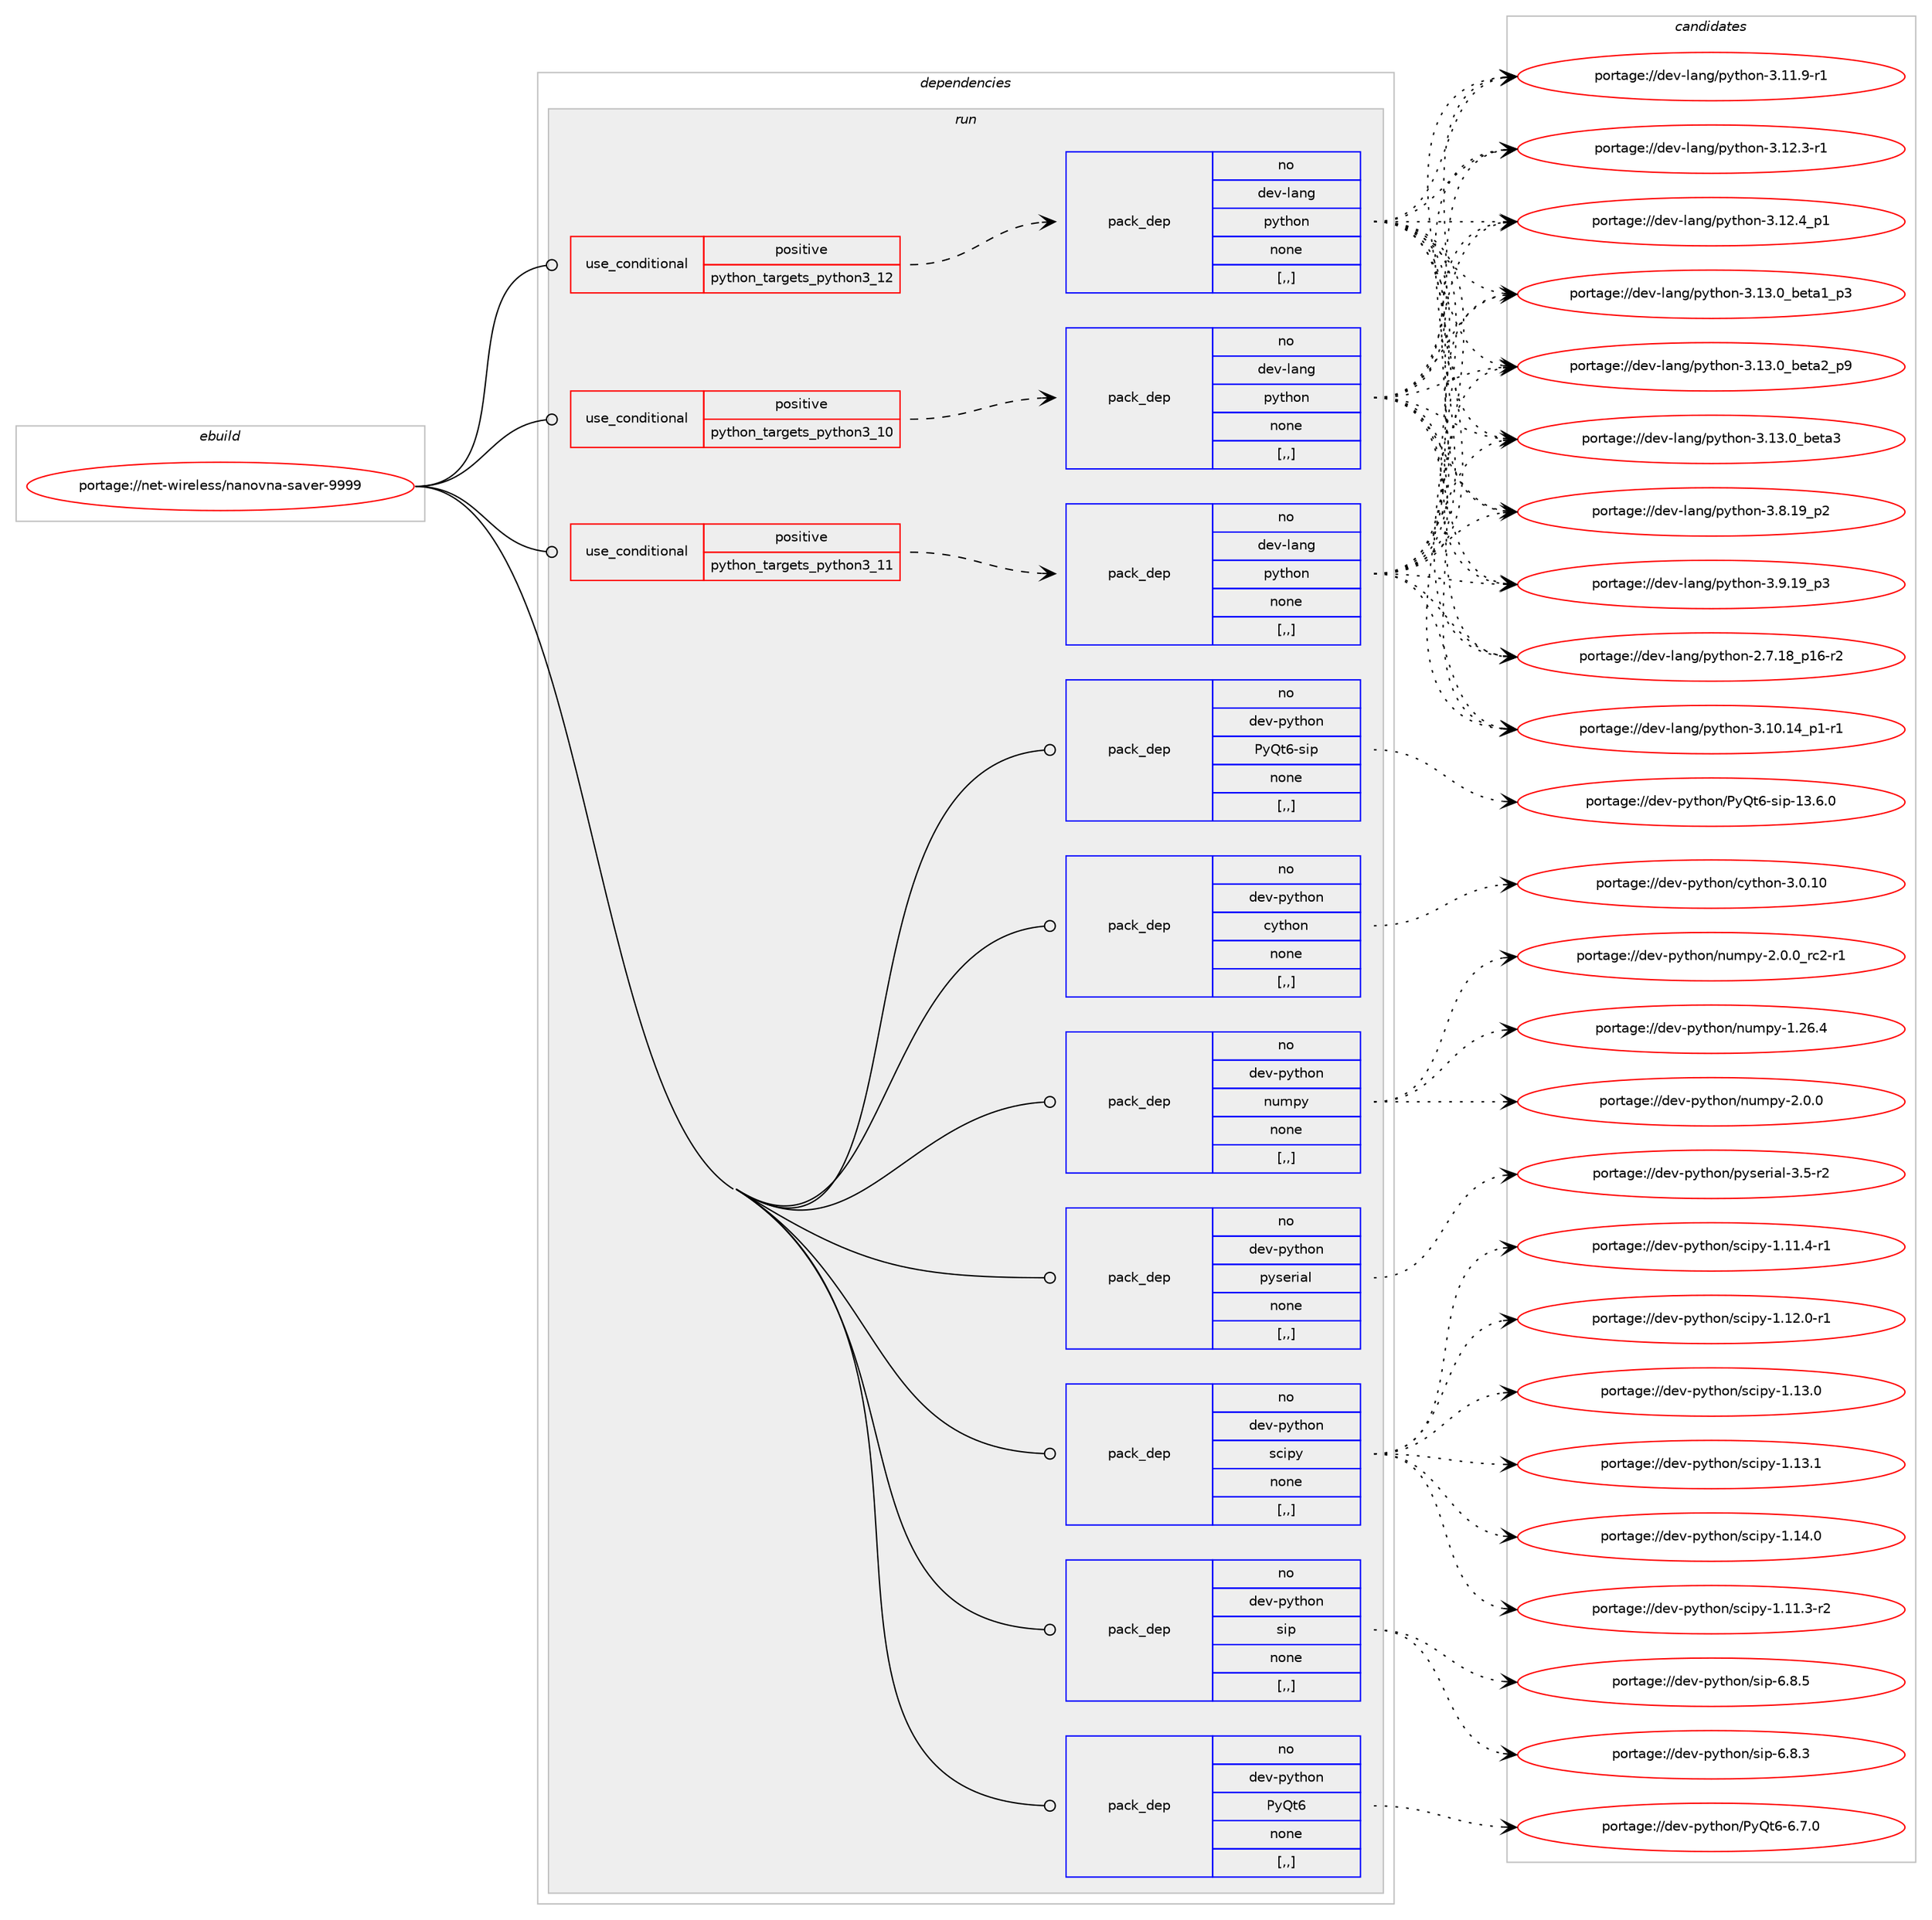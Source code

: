 digraph prolog {

# *************
# Graph options
# *************

newrank=true;
concentrate=true;
compound=true;
graph [rankdir=LR,fontname=Helvetica,fontsize=10,ranksep=1.5];#, ranksep=2.5, nodesep=0.2];
edge  [arrowhead=vee];
node  [fontname=Helvetica,fontsize=10];

# **********
# The ebuild
# **********

subgraph cluster_leftcol {
color=gray;
rank=same;
label=<<i>ebuild</i>>;
id [label="portage://net-wireless/nanovna-saver-9999", color=red, width=4, href="../net-wireless/nanovna-saver-9999.svg"];
}

# ****************
# The dependencies
# ****************

subgraph cluster_midcol {
color=gray;
label=<<i>dependencies</i>>;
subgraph cluster_compile {
fillcolor="#eeeeee";
style=filled;
label=<<i>compile</i>>;
}
subgraph cluster_compileandrun {
fillcolor="#eeeeee";
style=filled;
label=<<i>compile and run</i>>;
}
subgraph cluster_run {
fillcolor="#eeeeee";
style=filled;
label=<<i>run</i>>;
subgraph cond100897 {
dependency381029 [label=<<TABLE BORDER="0" CELLBORDER="1" CELLSPACING="0" CELLPADDING="4"><TR><TD ROWSPAN="3" CELLPADDING="10">use_conditional</TD></TR><TR><TD>positive</TD></TR><TR><TD>python_targets_python3_10</TD></TR></TABLE>>, shape=none, color=red];
subgraph pack277390 {
dependency381030 [label=<<TABLE BORDER="0" CELLBORDER="1" CELLSPACING="0" CELLPADDING="4" WIDTH="220"><TR><TD ROWSPAN="6" CELLPADDING="30">pack_dep</TD></TR><TR><TD WIDTH="110">no</TD></TR><TR><TD>dev-lang</TD></TR><TR><TD>python</TD></TR><TR><TD>none</TD></TR><TR><TD>[,,]</TD></TR></TABLE>>, shape=none, color=blue];
}
dependency381029:e -> dependency381030:w [weight=20,style="dashed",arrowhead="vee"];
}
id:e -> dependency381029:w [weight=20,style="solid",arrowhead="odot"];
subgraph cond100898 {
dependency381031 [label=<<TABLE BORDER="0" CELLBORDER="1" CELLSPACING="0" CELLPADDING="4"><TR><TD ROWSPAN="3" CELLPADDING="10">use_conditional</TD></TR><TR><TD>positive</TD></TR><TR><TD>python_targets_python3_11</TD></TR></TABLE>>, shape=none, color=red];
subgraph pack277391 {
dependency381032 [label=<<TABLE BORDER="0" CELLBORDER="1" CELLSPACING="0" CELLPADDING="4" WIDTH="220"><TR><TD ROWSPAN="6" CELLPADDING="30">pack_dep</TD></TR><TR><TD WIDTH="110">no</TD></TR><TR><TD>dev-lang</TD></TR><TR><TD>python</TD></TR><TR><TD>none</TD></TR><TR><TD>[,,]</TD></TR></TABLE>>, shape=none, color=blue];
}
dependency381031:e -> dependency381032:w [weight=20,style="dashed",arrowhead="vee"];
}
id:e -> dependency381031:w [weight=20,style="solid",arrowhead="odot"];
subgraph cond100899 {
dependency381033 [label=<<TABLE BORDER="0" CELLBORDER="1" CELLSPACING="0" CELLPADDING="4"><TR><TD ROWSPAN="3" CELLPADDING="10">use_conditional</TD></TR><TR><TD>positive</TD></TR><TR><TD>python_targets_python3_12</TD></TR></TABLE>>, shape=none, color=red];
subgraph pack277392 {
dependency381034 [label=<<TABLE BORDER="0" CELLBORDER="1" CELLSPACING="0" CELLPADDING="4" WIDTH="220"><TR><TD ROWSPAN="6" CELLPADDING="30">pack_dep</TD></TR><TR><TD WIDTH="110">no</TD></TR><TR><TD>dev-lang</TD></TR><TR><TD>python</TD></TR><TR><TD>none</TD></TR><TR><TD>[,,]</TD></TR></TABLE>>, shape=none, color=blue];
}
dependency381033:e -> dependency381034:w [weight=20,style="dashed",arrowhead="vee"];
}
id:e -> dependency381033:w [weight=20,style="solid",arrowhead="odot"];
subgraph pack277393 {
dependency381035 [label=<<TABLE BORDER="0" CELLBORDER="1" CELLSPACING="0" CELLPADDING="4" WIDTH="220"><TR><TD ROWSPAN="6" CELLPADDING="30">pack_dep</TD></TR><TR><TD WIDTH="110">no</TD></TR><TR><TD>dev-python</TD></TR><TR><TD>PyQt6</TD></TR><TR><TD>none</TD></TR><TR><TD>[,,]</TD></TR></TABLE>>, shape=none, color=blue];
}
id:e -> dependency381035:w [weight=20,style="solid",arrowhead="odot"];
subgraph pack277394 {
dependency381036 [label=<<TABLE BORDER="0" CELLBORDER="1" CELLSPACING="0" CELLPADDING="4" WIDTH="220"><TR><TD ROWSPAN="6" CELLPADDING="30">pack_dep</TD></TR><TR><TD WIDTH="110">no</TD></TR><TR><TD>dev-python</TD></TR><TR><TD>PyQt6-sip</TD></TR><TR><TD>none</TD></TR><TR><TD>[,,]</TD></TR></TABLE>>, shape=none, color=blue];
}
id:e -> dependency381036:w [weight=20,style="solid",arrowhead="odot"];
subgraph pack277395 {
dependency381037 [label=<<TABLE BORDER="0" CELLBORDER="1" CELLSPACING="0" CELLPADDING="4" WIDTH="220"><TR><TD ROWSPAN="6" CELLPADDING="30">pack_dep</TD></TR><TR><TD WIDTH="110">no</TD></TR><TR><TD>dev-python</TD></TR><TR><TD>cython</TD></TR><TR><TD>none</TD></TR><TR><TD>[,,]</TD></TR></TABLE>>, shape=none, color=blue];
}
id:e -> dependency381037:w [weight=20,style="solid",arrowhead="odot"];
subgraph pack277396 {
dependency381038 [label=<<TABLE BORDER="0" CELLBORDER="1" CELLSPACING="0" CELLPADDING="4" WIDTH="220"><TR><TD ROWSPAN="6" CELLPADDING="30">pack_dep</TD></TR><TR><TD WIDTH="110">no</TD></TR><TR><TD>dev-python</TD></TR><TR><TD>numpy</TD></TR><TR><TD>none</TD></TR><TR><TD>[,,]</TD></TR></TABLE>>, shape=none, color=blue];
}
id:e -> dependency381038:w [weight=20,style="solid",arrowhead="odot"];
subgraph pack277397 {
dependency381039 [label=<<TABLE BORDER="0" CELLBORDER="1" CELLSPACING="0" CELLPADDING="4" WIDTH="220"><TR><TD ROWSPAN="6" CELLPADDING="30">pack_dep</TD></TR><TR><TD WIDTH="110">no</TD></TR><TR><TD>dev-python</TD></TR><TR><TD>pyserial</TD></TR><TR><TD>none</TD></TR><TR><TD>[,,]</TD></TR></TABLE>>, shape=none, color=blue];
}
id:e -> dependency381039:w [weight=20,style="solid",arrowhead="odot"];
subgraph pack277398 {
dependency381040 [label=<<TABLE BORDER="0" CELLBORDER="1" CELLSPACING="0" CELLPADDING="4" WIDTH="220"><TR><TD ROWSPAN="6" CELLPADDING="30">pack_dep</TD></TR><TR><TD WIDTH="110">no</TD></TR><TR><TD>dev-python</TD></TR><TR><TD>scipy</TD></TR><TR><TD>none</TD></TR><TR><TD>[,,]</TD></TR></TABLE>>, shape=none, color=blue];
}
id:e -> dependency381040:w [weight=20,style="solid",arrowhead="odot"];
subgraph pack277399 {
dependency381041 [label=<<TABLE BORDER="0" CELLBORDER="1" CELLSPACING="0" CELLPADDING="4" WIDTH="220"><TR><TD ROWSPAN="6" CELLPADDING="30">pack_dep</TD></TR><TR><TD WIDTH="110">no</TD></TR><TR><TD>dev-python</TD></TR><TR><TD>sip</TD></TR><TR><TD>none</TD></TR><TR><TD>[,,]</TD></TR></TABLE>>, shape=none, color=blue];
}
id:e -> dependency381041:w [weight=20,style="solid",arrowhead="odot"];
}
}

# **************
# The candidates
# **************

subgraph cluster_choices {
rank=same;
color=gray;
label=<<i>candidates</i>>;

subgraph choice277390 {
color=black;
nodesep=1;
choice100101118451089711010347112121116104111110455046554649569511249544511450 [label="portage://dev-lang/python-2.7.18_p16-r2", color=red, width=4,href="../dev-lang/python-2.7.18_p16-r2.svg"];
choice100101118451089711010347112121116104111110455146494846495295112494511449 [label="portage://dev-lang/python-3.10.14_p1-r1", color=red, width=4,href="../dev-lang/python-3.10.14_p1-r1.svg"];
choice100101118451089711010347112121116104111110455146494946574511449 [label="portage://dev-lang/python-3.11.9-r1", color=red, width=4,href="../dev-lang/python-3.11.9-r1.svg"];
choice100101118451089711010347112121116104111110455146495046514511449 [label="portage://dev-lang/python-3.12.3-r1", color=red, width=4,href="../dev-lang/python-3.12.3-r1.svg"];
choice100101118451089711010347112121116104111110455146495046529511249 [label="portage://dev-lang/python-3.12.4_p1", color=red, width=4,href="../dev-lang/python-3.12.4_p1.svg"];
choice10010111845108971101034711212111610411111045514649514648959810111697499511251 [label="portage://dev-lang/python-3.13.0_beta1_p3", color=red, width=4,href="../dev-lang/python-3.13.0_beta1_p3.svg"];
choice10010111845108971101034711212111610411111045514649514648959810111697509511257 [label="portage://dev-lang/python-3.13.0_beta2_p9", color=red, width=4,href="../dev-lang/python-3.13.0_beta2_p9.svg"];
choice1001011184510897110103471121211161041111104551464951464895981011169751 [label="portage://dev-lang/python-3.13.0_beta3", color=red, width=4,href="../dev-lang/python-3.13.0_beta3.svg"];
choice100101118451089711010347112121116104111110455146564649579511250 [label="portage://dev-lang/python-3.8.19_p2", color=red, width=4,href="../dev-lang/python-3.8.19_p2.svg"];
choice100101118451089711010347112121116104111110455146574649579511251 [label="portage://dev-lang/python-3.9.19_p3", color=red, width=4,href="../dev-lang/python-3.9.19_p3.svg"];
dependency381030:e -> choice100101118451089711010347112121116104111110455046554649569511249544511450:w [style=dotted,weight="100"];
dependency381030:e -> choice100101118451089711010347112121116104111110455146494846495295112494511449:w [style=dotted,weight="100"];
dependency381030:e -> choice100101118451089711010347112121116104111110455146494946574511449:w [style=dotted,weight="100"];
dependency381030:e -> choice100101118451089711010347112121116104111110455146495046514511449:w [style=dotted,weight="100"];
dependency381030:e -> choice100101118451089711010347112121116104111110455146495046529511249:w [style=dotted,weight="100"];
dependency381030:e -> choice10010111845108971101034711212111610411111045514649514648959810111697499511251:w [style=dotted,weight="100"];
dependency381030:e -> choice10010111845108971101034711212111610411111045514649514648959810111697509511257:w [style=dotted,weight="100"];
dependency381030:e -> choice1001011184510897110103471121211161041111104551464951464895981011169751:w [style=dotted,weight="100"];
dependency381030:e -> choice100101118451089711010347112121116104111110455146564649579511250:w [style=dotted,weight="100"];
dependency381030:e -> choice100101118451089711010347112121116104111110455146574649579511251:w [style=dotted,weight="100"];
}
subgraph choice277391 {
color=black;
nodesep=1;
choice100101118451089711010347112121116104111110455046554649569511249544511450 [label="portage://dev-lang/python-2.7.18_p16-r2", color=red, width=4,href="../dev-lang/python-2.7.18_p16-r2.svg"];
choice100101118451089711010347112121116104111110455146494846495295112494511449 [label="portage://dev-lang/python-3.10.14_p1-r1", color=red, width=4,href="../dev-lang/python-3.10.14_p1-r1.svg"];
choice100101118451089711010347112121116104111110455146494946574511449 [label="portage://dev-lang/python-3.11.9-r1", color=red, width=4,href="../dev-lang/python-3.11.9-r1.svg"];
choice100101118451089711010347112121116104111110455146495046514511449 [label="portage://dev-lang/python-3.12.3-r1", color=red, width=4,href="../dev-lang/python-3.12.3-r1.svg"];
choice100101118451089711010347112121116104111110455146495046529511249 [label="portage://dev-lang/python-3.12.4_p1", color=red, width=4,href="../dev-lang/python-3.12.4_p1.svg"];
choice10010111845108971101034711212111610411111045514649514648959810111697499511251 [label="portage://dev-lang/python-3.13.0_beta1_p3", color=red, width=4,href="../dev-lang/python-3.13.0_beta1_p3.svg"];
choice10010111845108971101034711212111610411111045514649514648959810111697509511257 [label="portage://dev-lang/python-3.13.0_beta2_p9", color=red, width=4,href="../dev-lang/python-3.13.0_beta2_p9.svg"];
choice1001011184510897110103471121211161041111104551464951464895981011169751 [label="portage://dev-lang/python-3.13.0_beta3", color=red, width=4,href="../dev-lang/python-3.13.0_beta3.svg"];
choice100101118451089711010347112121116104111110455146564649579511250 [label="portage://dev-lang/python-3.8.19_p2", color=red, width=4,href="../dev-lang/python-3.8.19_p2.svg"];
choice100101118451089711010347112121116104111110455146574649579511251 [label="portage://dev-lang/python-3.9.19_p3", color=red, width=4,href="../dev-lang/python-3.9.19_p3.svg"];
dependency381032:e -> choice100101118451089711010347112121116104111110455046554649569511249544511450:w [style=dotted,weight="100"];
dependency381032:e -> choice100101118451089711010347112121116104111110455146494846495295112494511449:w [style=dotted,weight="100"];
dependency381032:e -> choice100101118451089711010347112121116104111110455146494946574511449:w [style=dotted,weight="100"];
dependency381032:e -> choice100101118451089711010347112121116104111110455146495046514511449:w [style=dotted,weight="100"];
dependency381032:e -> choice100101118451089711010347112121116104111110455146495046529511249:w [style=dotted,weight="100"];
dependency381032:e -> choice10010111845108971101034711212111610411111045514649514648959810111697499511251:w [style=dotted,weight="100"];
dependency381032:e -> choice10010111845108971101034711212111610411111045514649514648959810111697509511257:w [style=dotted,weight="100"];
dependency381032:e -> choice1001011184510897110103471121211161041111104551464951464895981011169751:w [style=dotted,weight="100"];
dependency381032:e -> choice100101118451089711010347112121116104111110455146564649579511250:w [style=dotted,weight="100"];
dependency381032:e -> choice100101118451089711010347112121116104111110455146574649579511251:w [style=dotted,weight="100"];
}
subgraph choice277392 {
color=black;
nodesep=1;
choice100101118451089711010347112121116104111110455046554649569511249544511450 [label="portage://dev-lang/python-2.7.18_p16-r2", color=red, width=4,href="../dev-lang/python-2.7.18_p16-r2.svg"];
choice100101118451089711010347112121116104111110455146494846495295112494511449 [label="portage://dev-lang/python-3.10.14_p1-r1", color=red, width=4,href="../dev-lang/python-3.10.14_p1-r1.svg"];
choice100101118451089711010347112121116104111110455146494946574511449 [label="portage://dev-lang/python-3.11.9-r1", color=red, width=4,href="../dev-lang/python-3.11.9-r1.svg"];
choice100101118451089711010347112121116104111110455146495046514511449 [label="portage://dev-lang/python-3.12.3-r1", color=red, width=4,href="../dev-lang/python-3.12.3-r1.svg"];
choice100101118451089711010347112121116104111110455146495046529511249 [label="portage://dev-lang/python-3.12.4_p1", color=red, width=4,href="../dev-lang/python-3.12.4_p1.svg"];
choice10010111845108971101034711212111610411111045514649514648959810111697499511251 [label="portage://dev-lang/python-3.13.0_beta1_p3", color=red, width=4,href="../dev-lang/python-3.13.0_beta1_p3.svg"];
choice10010111845108971101034711212111610411111045514649514648959810111697509511257 [label="portage://dev-lang/python-3.13.0_beta2_p9", color=red, width=4,href="../dev-lang/python-3.13.0_beta2_p9.svg"];
choice1001011184510897110103471121211161041111104551464951464895981011169751 [label="portage://dev-lang/python-3.13.0_beta3", color=red, width=4,href="../dev-lang/python-3.13.0_beta3.svg"];
choice100101118451089711010347112121116104111110455146564649579511250 [label="portage://dev-lang/python-3.8.19_p2", color=red, width=4,href="../dev-lang/python-3.8.19_p2.svg"];
choice100101118451089711010347112121116104111110455146574649579511251 [label="portage://dev-lang/python-3.9.19_p3", color=red, width=4,href="../dev-lang/python-3.9.19_p3.svg"];
dependency381034:e -> choice100101118451089711010347112121116104111110455046554649569511249544511450:w [style=dotted,weight="100"];
dependency381034:e -> choice100101118451089711010347112121116104111110455146494846495295112494511449:w [style=dotted,weight="100"];
dependency381034:e -> choice100101118451089711010347112121116104111110455146494946574511449:w [style=dotted,weight="100"];
dependency381034:e -> choice100101118451089711010347112121116104111110455146495046514511449:w [style=dotted,weight="100"];
dependency381034:e -> choice100101118451089711010347112121116104111110455146495046529511249:w [style=dotted,weight="100"];
dependency381034:e -> choice10010111845108971101034711212111610411111045514649514648959810111697499511251:w [style=dotted,weight="100"];
dependency381034:e -> choice10010111845108971101034711212111610411111045514649514648959810111697509511257:w [style=dotted,weight="100"];
dependency381034:e -> choice1001011184510897110103471121211161041111104551464951464895981011169751:w [style=dotted,weight="100"];
dependency381034:e -> choice100101118451089711010347112121116104111110455146564649579511250:w [style=dotted,weight="100"];
dependency381034:e -> choice100101118451089711010347112121116104111110455146574649579511251:w [style=dotted,weight="100"];
}
subgraph choice277393 {
color=black;
nodesep=1;
choice1001011184511212111610411111047801218111654455446554648 [label="portage://dev-python/PyQt6-6.7.0", color=red, width=4,href="../dev-python/PyQt6-6.7.0.svg"];
dependency381035:e -> choice1001011184511212111610411111047801218111654455446554648:w [style=dotted,weight="100"];
}
subgraph choice277394 {
color=black;
nodesep=1;
choice10010111845112121116104111110478012181116544511510511245495146544648 [label="portage://dev-python/PyQt6-sip-13.6.0", color=red, width=4,href="../dev-python/PyQt6-sip-13.6.0.svg"];
dependency381036:e -> choice10010111845112121116104111110478012181116544511510511245495146544648:w [style=dotted,weight="100"];
}
subgraph choice277395 {
color=black;
nodesep=1;
choice10010111845112121116104111110479912111610411111045514648464948 [label="portage://dev-python/cython-3.0.10", color=red, width=4,href="../dev-python/cython-3.0.10.svg"];
dependency381037:e -> choice10010111845112121116104111110479912111610411111045514648464948:w [style=dotted,weight="100"];
}
subgraph choice277396 {
color=black;
nodesep=1;
choice100101118451121211161041111104711011710911212145494650544652 [label="portage://dev-python/numpy-1.26.4", color=red, width=4,href="../dev-python/numpy-1.26.4.svg"];
choice1001011184511212111610411111047110117109112121455046484648 [label="portage://dev-python/numpy-2.0.0", color=red, width=4,href="../dev-python/numpy-2.0.0.svg"];
choice10010111845112121116104111110471101171091121214550464846489511499504511449 [label="portage://dev-python/numpy-2.0.0_rc2-r1", color=red, width=4,href="../dev-python/numpy-2.0.0_rc2-r1.svg"];
dependency381038:e -> choice100101118451121211161041111104711011710911212145494650544652:w [style=dotted,weight="100"];
dependency381038:e -> choice1001011184511212111610411111047110117109112121455046484648:w [style=dotted,weight="100"];
dependency381038:e -> choice10010111845112121116104111110471101171091121214550464846489511499504511449:w [style=dotted,weight="100"];
}
subgraph choice277397 {
color=black;
nodesep=1;
choice100101118451121211161041111104711212111510111410597108455146534511450 [label="portage://dev-python/pyserial-3.5-r2", color=red, width=4,href="../dev-python/pyserial-3.5-r2.svg"];
dependency381039:e -> choice100101118451121211161041111104711212111510111410597108455146534511450:w [style=dotted,weight="100"];
}
subgraph choice277398 {
color=black;
nodesep=1;
choice100101118451121211161041111104711599105112121454946494946514511450 [label="portage://dev-python/scipy-1.11.3-r2", color=red, width=4,href="../dev-python/scipy-1.11.3-r2.svg"];
choice100101118451121211161041111104711599105112121454946494946524511449 [label="portage://dev-python/scipy-1.11.4-r1", color=red, width=4,href="../dev-python/scipy-1.11.4-r1.svg"];
choice100101118451121211161041111104711599105112121454946495046484511449 [label="portage://dev-python/scipy-1.12.0-r1", color=red, width=4,href="../dev-python/scipy-1.12.0-r1.svg"];
choice10010111845112121116104111110471159910511212145494649514648 [label="portage://dev-python/scipy-1.13.0", color=red, width=4,href="../dev-python/scipy-1.13.0.svg"];
choice10010111845112121116104111110471159910511212145494649514649 [label="portage://dev-python/scipy-1.13.1", color=red, width=4,href="../dev-python/scipy-1.13.1.svg"];
choice10010111845112121116104111110471159910511212145494649524648 [label="portage://dev-python/scipy-1.14.0", color=red, width=4,href="../dev-python/scipy-1.14.0.svg"];
dependency381040:e -> choice100101118451121211161041111104711599105112121454946494946514511450:w [style=dotted,weight="100"];
dependency381040:e -> choice100101118451121211161041111104711599105112121454946494946524511449:w [style=dotted,weight="100"];
dependency381040:e -> choice100101118451121211161041111104711599105112121454946495046484511449:w [style=dotted,weight="100"];
dependency381040:e -> choice10010111845112121116104111110471159910511212145494649514648:w [style=dotted,weight="100"];
dependency381040:e -> choice10010111845112121116104111110471159910511212145494649514649:w [style=dotted,weight="100"];
dependency381040:e -> choice10010111845112121116104111110471159910511212145494649524648:w [style=dotted,weight="100"];
}
subgraph choice277399 {
color=black;
nodesep=1;
choice1001011184511212111610411111047115105112455446564651 [label="portage://dev-python/sip-6.8.3", color=red, width=4,href="../dev-python/sip-6.8.3.svg"];
choice1001011184511212111610411111047115105112455446564653 [label="portage://dev-python/sip-6.8.5", color=red, width=4,href="../dev-python/sip-6.8.5.svg"];
dependency381041:e -> choice1001011184511212111610411111047115105112455446564651:w [style=dotted,weight="100"];
dependency381041:e -> choice1001011184511212111610411111047115105112455446564653:w [style=dotted,weight="100"];
}
}

}
